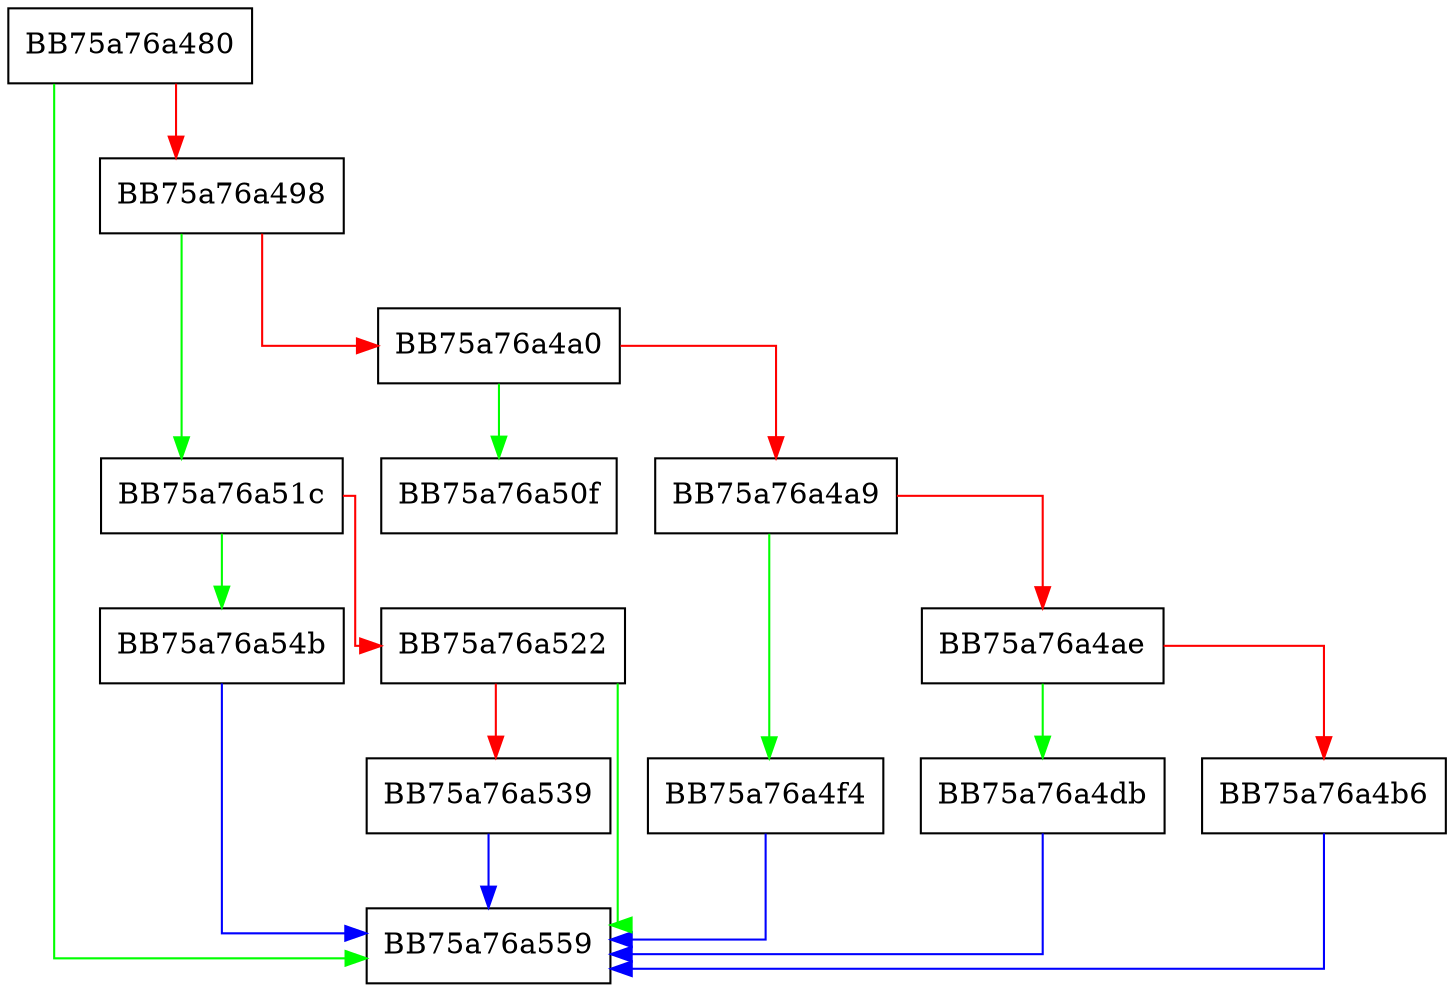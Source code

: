 digraph sqlite3VdbeMemCast {
  node [shape="box"];
  graph [splines=ortho];
  BB75a76a480 -> BB75a76a559 [color="green"];
  BB75a76a480 -> BB75a76a498 [color="red"];
  BB75a76a498 -> BB75a76a51c [color="green"];
  BB75a76a498 -> BB75a76a4a0 [color="red"];
  BB75a76a4a0 -> BB75a76a50f [color="green"];
  BB75a76a4a0 -> BB75a76a4a9 [color="red"];
  BB75a76a4a9 -> BB75a76a4f4 [color="green"];
  BB75a76a4a9 -> BB75a76a4ae [color="red"];
  BB75a76a4ae -> BB75a76a4db [color="green"];
  BB75a76a4ae -> BB75a76a4b6 [color="red"];
  BB75a76a4b6 -> BB75a76a559 [color="blue"];
  BB75a76a4db -> BB75a76a559 [color="blue"];
  BB75a76a4f4 -> BB75a76a559 [color="blue"];
  BB75a76a51c -> BB75a76a54b [color="green"];
  BB75a76a51c -> BB75a76a522 [color="red"];
  BB75a76a522 -> BB75a76a559 [color="green"];
  BB75a76a522 -> BB75a76a539 [color="red"];
  BB75a76a539 -> BB75a76a559 [color="blue"];
  BB75a76a54b -> BB75a76a559 [color="blue"];
}